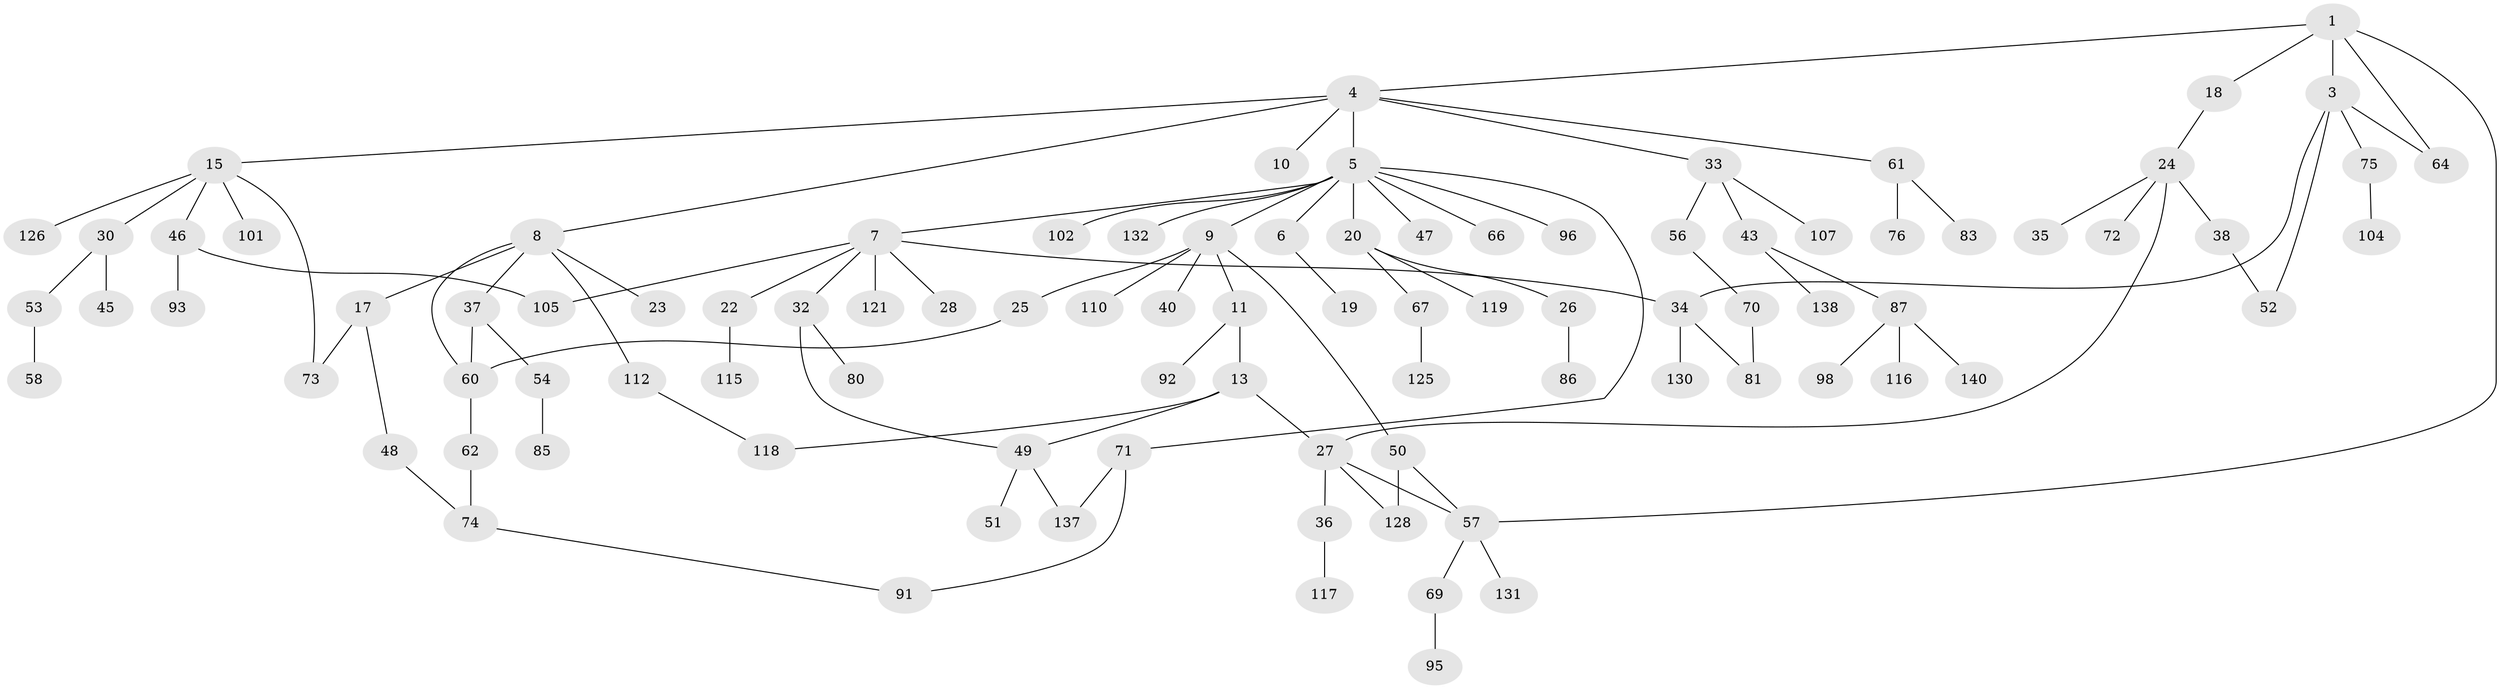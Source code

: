 // original degree distribution, {4: 0.07746478873239436, 3: 0.15492957746478872, 2: 0.30985915492957744, 7: 0.014084507042253521, 8: 0.014084507042253521, 5: 0.04225352112676056, 1: 0.38028169014084506, 6: 0.007042253521126761}
// Generated by graph-tools (version 1.1) at 2025/41/03/06/25 10:41:26]
// undirected, 94 vertices, 110 edges
graph export_dot {
graph [start="1"]
  node [color=gray90,style=filled];
  1 [super="+2"];
  3 [super="+21"];
  4;
  5 [super="+12"];
  6 [super="+136"];
  7 [super="+103"];
  8 [super="+16"];
  9 [super="+14"];
  10 [super="+82"];
  11 [super="+89"];
  13 [super="+44"];
  15 [super="+29"];
  17 [super="+55"];
  18 [super="+127"];
  19 [super="+113"];
  20 [super="+63"];
  22 [super="+39"];
  23 [super="+122"];
  24 [super="+97"];
  25 [super="+94"];
  26 [super="+42"];
  27 [super="+41"];
  28;
  30 [super="+31"];
  32 [super="+78"];
  33 [super="+100"];
  34 [super="+65"];
  35 [super="+135"];
  36;
  37;
  38;
  40;
  43;
  45;
  46 [super="+139"];
  47 [super="+109"];
  48;
  49;
  50;
  51;
  52 [super="+134"];
  53;
  54 [super="+84"];
  56;
  57 [super="+59"];
  58 [super="+142"];
  60 [super="+111"];
  61 [super="+68"];
  62;
  64;
  66;
  67;
  69 [super="+79"];
  70 [super="+141"];
  71 [super="+123"];
  72 [super="+106"];
  73 [super="+129"];
  74 [super="+88"];
  75 [super="+77"];
  76 [super="+99"];
  80;
  81 [super="+108"];
  83;
  85;
  86;
  87 [super="+90"];
  91 [super="+120"];
  92;
  93;
  95;
  96 [super="+114"];
  98;
  101 [super="+124"];
  102;
  104;
  105;
  107;
  110;
  112;
  115;
  116;
  117;
  118;
  119 [super="+133"];
  121;
  125;
  126;
  128;
  130;
  131;
  132;
  137;
  138;
  140;
  1 -- 3;
  1 -- 4;
  1 -- 57;
  1 -- 64;
  1 -- 18;
  3 -- 64;
  3 -- 34;
  3 -- 75;
  3 -- 52;
  4 -- 5;
  4 -- 8;
  4 -- 10;
  4 -- 15;
  4 -- 33;
  4 -- 61;
  5 -- 6;
  5 -- 7;
  5 -- 9;
  5 -- 47;
  5 -- 66;
  5 -- 132;
  5 -- 96;
  5 -- 20;
  5 -- 102;
  5 -- 71;
  6 -- 19;
  7 -- 22;
  7 -- 28;
  7 -- 32;
  7 -- 34;
  7 -- 105;
  7 -- 121;
  8 -- 23;
  8 -- 112;
  8 -- 17;
  8 -- 60;
  8 -- 37;
  9 -- 11;
  9 -- 25;
  9 -- 40;
  9 -- 50;
  9 -- 110;
  11 -- 13;
  11 -- 92;
  13 -- 27;
  13 -- 49;
  13 -- 118;
  15 -- 73;
  15 -- 126;
  15 -- 30;
  15 -- 101;
  15 -- 46;
  17 -- 48;
  17 -- 73;
  18 -- 24;
  20 -- 26;
  20 -- 67;
  20 -- 119;
  22 -- 115;
  24 -- 35;
  24 -- 38;
  24 -- 72;
  24 -- 27;
  25 -- 60;
  26 -- 86;
  27 -- 36 [weight=2];
  27 -- 128;
  27 -- 57;
  30 -- 45;
  30 -- 53;
  32 -- 49;
  32 -- 80;
  33 -- 43;
  33 -- 56;
  33 -- 107;
  34 -- 81;
  34 -- 130;
  36 -- 117;
  37 -- 54;
  37 -- 60;
  38 -- 52;
  43 -- 87;
  43 -- 138;
  46 -- 93;
  46 -- 105;
  48 -- 74;
  49 -- 51;
  49 -- 137;
  50 -- 128;
  50 -- 57;
  53 -- 58;
  54 -- 85;
  56 -- 70;
  57 -- 131;
  57 -- 69;
  60 -- 62;
  61 -- 83;
  61 -- 76;
  62 -- 74;
  67 -- 125;
  69 -- 95;
  70 -- 81;
  71 -- 137;
  71 -- 91;
  74 -- 91;
  75 -- 104;
  87 -- 98;
  87 -- 116;
  87 -- 140;
  112 -- 118;
}

